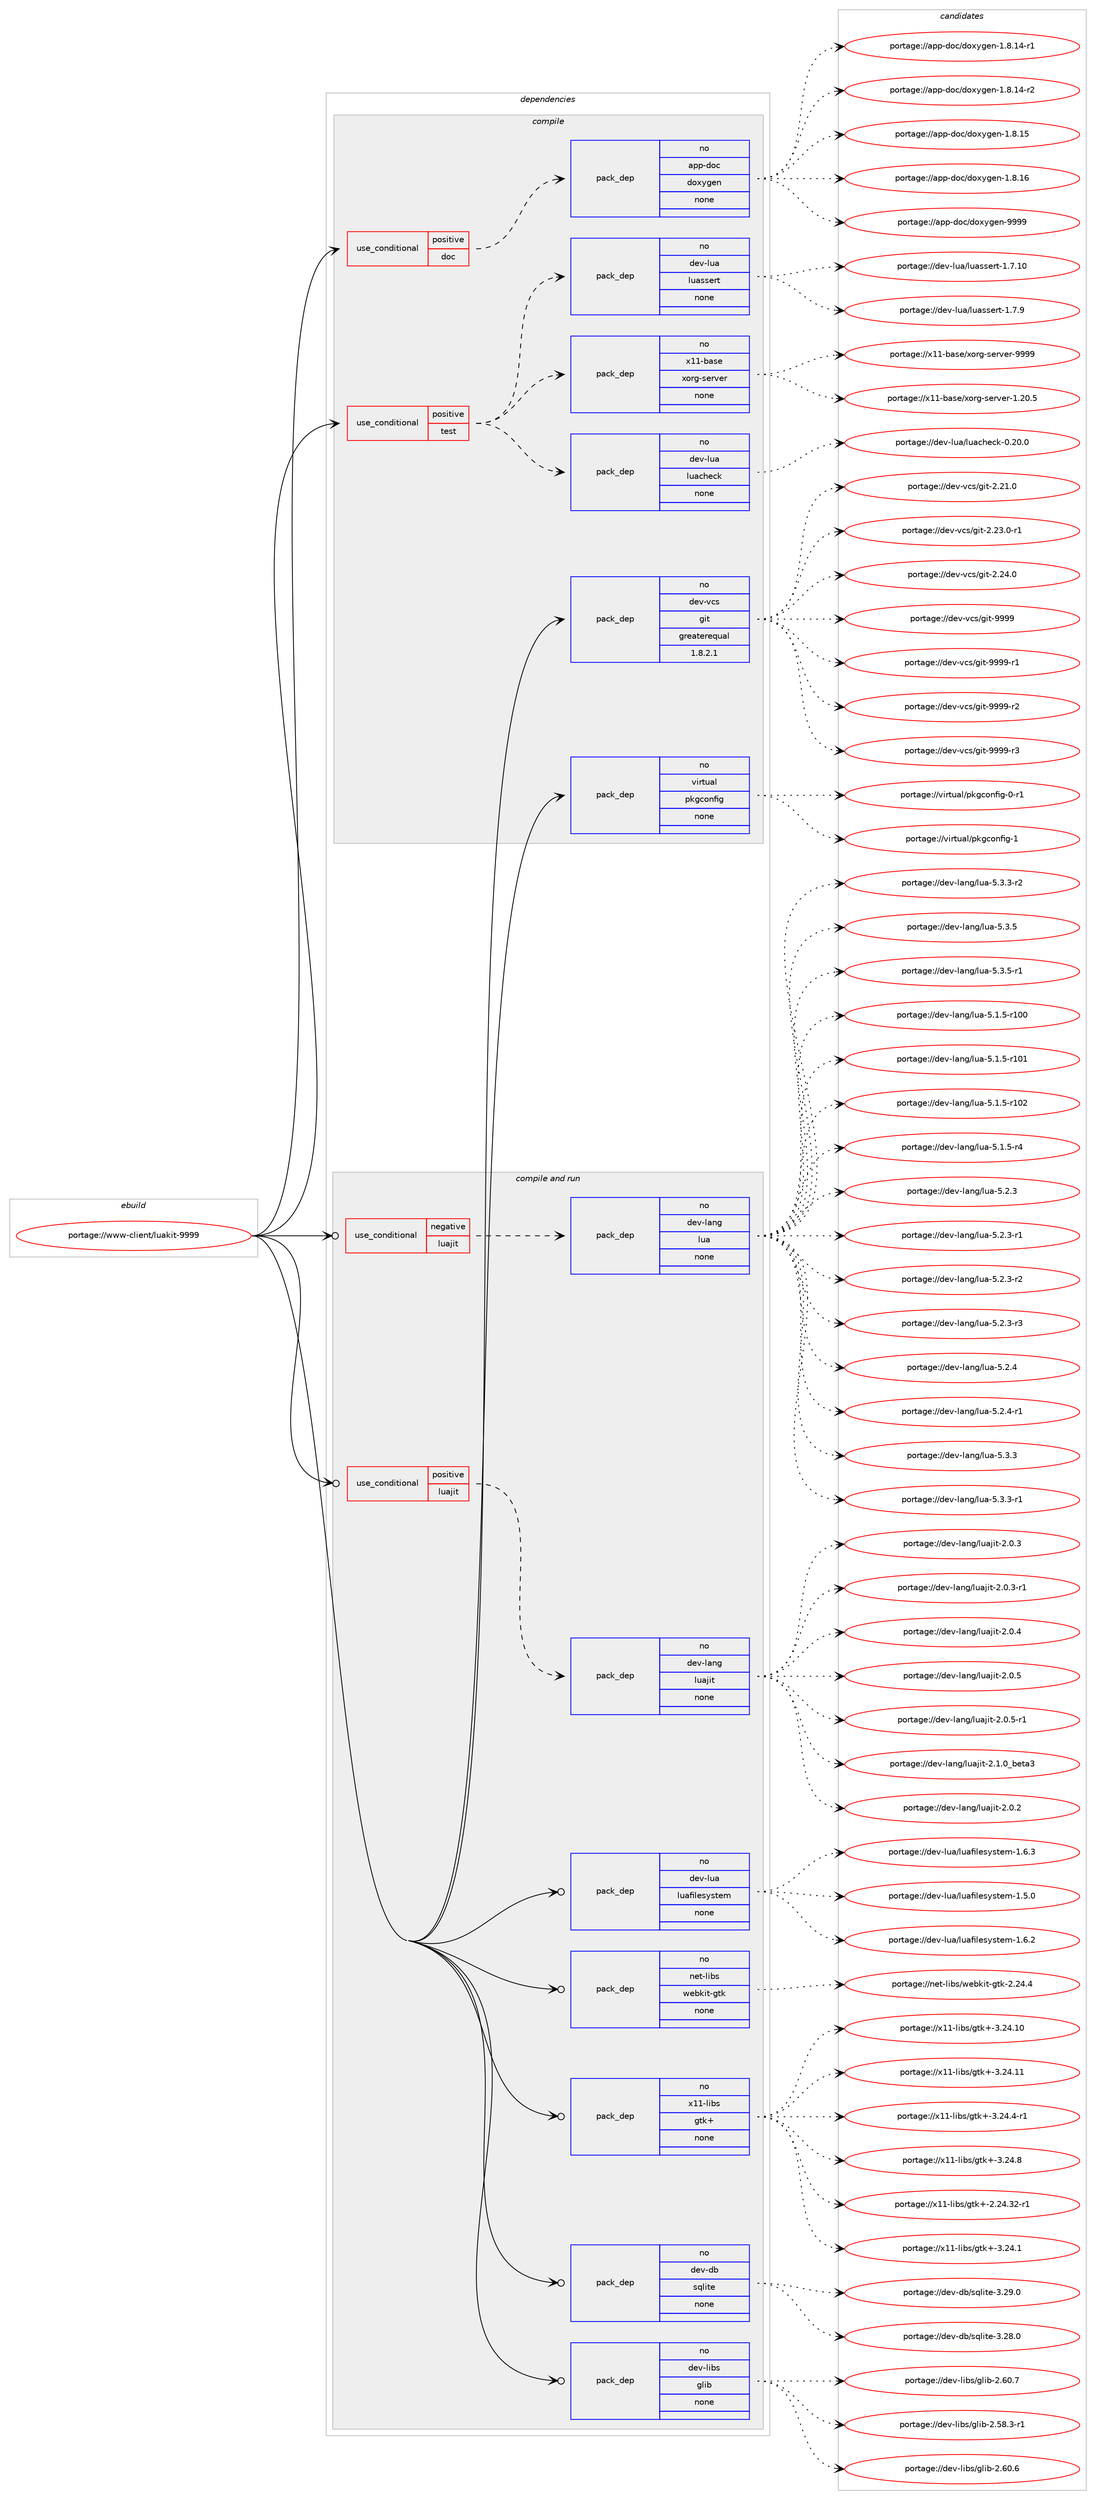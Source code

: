 digraph prolog {

# *************
# Graph options
# *************

newrank=true;
concentrate=true;
compound=true;
graph [rankdir=LR,fontname=Helvetica,fontsize=10,ranksep=1.5];#, ranksep=2.5, nodesep=0.2];
edge  [arrowhead=vee];
node  [fontname=Helvetica,fontsize=10];

# **********
# The ebuild
# **********

subgraph cluster_leftcol {
color=gray;
rank=same;
label=<<i>ebuild</i>>;
id [label="portage://www-client/luakit-9999", color=red, width=4, href="../www-client/luakit-9999.svg"];
}

# ****************
# The dependencies
# ****************

subgraph cluster_midcol {
color=gray;
label=<<i>dependencies</i>>;
subgraph cluster_compile {
fillcolor="#eeeeee";
style=filled;
label=<<i>compile</i>>;
subgraph cond106234 {
dependency441591 [label=<<TABLE BORDER="0" CELLBORDER="1" CELLSPACING="0" CELLPADDING="4"><TR><TD ROWSPAN="3" CELLPADDING="10">use_conditional</TD></TR><TR><TD>positive</TD></TR><TR><TD>doc</TD></TR></TABLE>>, shape=none, color=red];
subgraph pack327515 {
dependency441592 [label=<<TABLE BORDER="0" CELLBORDER="1" CELLSPACING="0" CELLPADDING="4" WIDTH="220"><TR><TD ROWSPAN="6" CELLPADDING="30">pack_dep</TD></TR><TR><TD WIDTH="110">no</TD></TR><TR><TD>app-doc</TD></TR><TR><TD>doxygen</TD></TR><TR><TD>none</TD></TR><TR><TD></TD></TR></TABLE>>, shape=none, color=blue];
}
dependency441591:e -> dependency441592:w [weight=20,style="dashed",arrowhead="vee"];
}
id:e -> dependency441591:w [weight=20,style="solid",arrowhead="vee"];
subgraph cond106235 {
dependency441593 [label=<<TABLE BORDER="0" CELLBORDER="1" CELLSPACING="0" CELLPADDING="4"><TR><TD ROWSPAN="3" CELLPADDING="10">use_conditional</TD></TR><TR><TD>positive</TD></TR><TR><TD>test</TD></TR></TABLE>>, shape=none, color=red];
subgraph pack327516 {
dependency441594 [label=<<TABLE BORDER="0" CELLBORDER="1" CELLSPACING="0" CELLPADDING="4" WIDTH="220"><TR><TD ROWSPAN="6" CELLPADDING="30">pack_dep</TD></TR><TR><TD WIDTH="110">no</TD></TR><TR><TD>dev-lua</TD></TR><TR><TD>luassert</TD></TR><TR><TD>none</TD></TR><TR><TD></TD></TR></TABLE>>, shape=none, color=blue];
}
dependency441593:e -> dependency441594:w [weight=20,style="dashed",arrowhead="vee"];
subgraph pack327517 {
dependency441595 [label=<<TABLE BORDER="0" CELLBORDER="1" CELLSPACING="0" CELLPADDING="4" WIDTH="220"><TR><TD ROWSPAN="6" CELLPADDING="30">pack_dep</TD></TR><TR><TD WIDTH="110">no</TD></TR><TR><TD>dev-lua</TD></TR><TR><TD>luacheck</TD></TR><TR><TD>none</TD></TR><TR><TD></TD></TR></TABLE>>, shape=none, color=blue];
}
dependency441593:e -> dependency441595:w [weight=20,style="dashed",arrowhead="vee"];
subgraph pack327518 {
dependency441596 [label=<<TABLE BORDER="0" CELLBORDER="1" CELLSPACING="0" CELLPADDING="4" WIDTH="220"><TR><TD ROWSPAN="6" CELLPADDING="30">pack_dep</TD></TR><TR><TD WIDTH="110">no</TD></TR><TR><TD>x11-base</TD></TR><TR><TD>xorg-server</TD></TR><TR><TD>none</TD></TR><TR><TD></TD></TR></TABLE>>, shape=none, color=blue];
}
dependency441593:e -> dependency441596:w [weight=20,style="dashed",arrowhead="vee"];
}
id:e -> dependency441593:w [weight=20,style="solid",arrowhead="vee"];
subgraph pack327519 {
dependency441597 [label=<<TABLE BORDER="0" CELLBORDER="1" CELLSPACING="0" CELLPADDING="4" WIDTH="220"><TR><TD ROWSPAN="6" CELLPADDING="30">pack_dep</TD></TR><TR><TD WIDTH="110">no</TD></TR><TR><TD>dev-vcs</TD></TR><TR><TD>git</TD></TR><TR><TD>greaterequal</TD></TR><TR><TD>1.8.2.1</TD></TR></TABLE>>, shape=none, color=blue];
}
id:e -> dependency441597:w [weight=20,style="solid",arrowhead="vee"];
subgraph pack327520 {
dependency441598 [label=<<TABLE BORDER="0" CELLBORDER="1" CELLSPACING="0" CELLPADDING="4" WIDTH="220"><TR><TD ROWSPAN="6" CELLPADDING="30">pack_dep</TD></TR><TR><TD WIDTH="110">no</TD></TR><TR><TD>virtual</TD></TR><TR><TD>pkgconfig</TD></TR><TR><TD>none</TD></TR><TR><TD></TD></TR></TABLE>>, shape=none, color=blue];
}
id:e -> dependency441598:w [weight=20,style="solid",arrowhead="vee"];
}
subgraph cluster_compileandrun {
fillcolor="#eeeeee";
style=filled;
label=<<i>compile and run</i>>;
subgraph cond106236 {
dependency441599 [label=<<TABLE BORDER="0" CELLBORDER="1" CELLSPACING="0" CELLPADDING="4"><TR><TD ROWSPAN="3" CELLPADDING="10">use_conditional</TD></TR><TR><TD>negative</TD></TR><TR><TD>luajit</TD></TR></TABLE>>, shape=none, color=red];
subgraph pack327521 {
dependency441600 [label=<<TABLE BORDER="0" CELLBORDER="1" CELLSPACING="0" CELLPADDING="4" WIDTH="220"><TR><TD ROWSPAN="6" CELLPADDING="30">pack_dep</TD></TR><TR><TD WIDTH="110">no</TD></TR><TR><TD>dev-lang</TD></TR><TR><TD>lua</TD></TR><TR><TD>none</TD></TR><TR><TD></TD></TR></TABLE>>, shape=none, color=blue];
}
dependency441599:e -> dependency441600:w [weight=20,style="dashed",arrowhead="vee"];
}
id:e -> dependency441599:w [weight=20,style="solid",arrowhead="odotvee"];
subgraph cond106237 {
dependency441601 [label=<<TABLE BORDER="0" CELLBORDER="1" CELLSPACING="0" CELLPADDING="4"><TR><TD ROWSPAN="3" CELLPADDING="10">use_conditional</TD></TR><TR><TD>positive</TD></TR><TR><TD>luajit</TD></TR></TABLE>>, shape=none, color=red];
subgraph pack327522 {
dependency441602 [label=<<TABLE BORDER="0" CELLBORDER="1" CELLSPACING="0" CELLPADDING="4" WIDTH="220"><TR><TD ROWSPAN="6" CELLPADDING="30">pack_dep</TD></TR><TR><TD WIDTH="110">no</TD></TR><TR><TD>dev-lang</TD></TR><TR><TD>luajit</TD></TR><TR><TD>none</TD></TR><TR><TD></TD></TR></TABLE>>, shape=none, color=blue];
}
dependency441601:e -> dependency441602:w [weight=20,style="dashed",arrowhead="vee"];
}
id:e -> dependency441601:w [weight=20,style="solid",arrowhead="odotvee"];
subgraph pack327523 {
dependency441603 [label=<<TABLE BORDER="0" CELLBORDER="1" CELLSPACING="0" CELLPADDING="4" WIDTH="220"><TR><TD ROWSPAN="6" CELLPADDING="30">pack_dep</TD></TR><TR><TD WIDTH="110">no</TD></TR><TR><TD>dev-db</TD></TR><TR><TD>sqlite</TD></TR><TR><TD>none</TD></TR><TR><TD></TD></TR></TABLE>>, shape=none, color=blue];
}
id:e -> dependency441603:w [weight=20,style="solid",arrowhead="odotvee"];
subgraph pack327524 {
dependency441604 [label=<<TABLE BORDER="0" CELLBORDER="1" CELLSPACING="0" CELLPADDING="4" WIDTH="220"><TR><TD ROWSPAN="6" CELLPADDING="30">pack_dep</TD></TR><TR><TD WIDTH="110">no</TD></TR><TR><TD>dev-libs</TD></TR><TR><TD>glib</TD></TR><TR><TD>none</TD></TR><TR><TD></TD></TR></TABLE>>, shape=none, color=blue];
}
id:e -> dependency441604:w [weight=20,style="solid",arrowhead="odotvee"];
subgraph pack327525 {
dependency441605 [label=<<TABLE BORDER="0" CELLBORDER="1" CELLSPACING="0" CELLPADDING="4" WIDTH="220"><TR><TD ROWSPAN="6" CELLPADDING="30">pack_dep</TD></TR><TR><TD WIDTH="110">no</TD></TR><TR><TD>dev-lua</TD></TR><TR><TD>luafilesystem</TD></TR><TR><TD>none</TD></TR><TR><TD></TD></TR></TABLE>>, shape=none, color=blue];
}
id:e -> dependency441605:w [weight=20,style="solid",arrowhead="odotvee"];
subgraph pack327526 {
dependency441606 [label=<<TABLE BORDER="0" CELLBORDER="1" CELLSPACING="0" CELLPADDING="4" WIDTH="220"><TR><TD ROWSPAN="6" CELLPADDING="30">pack_dep</TD></TR><TR><TD WIDTH="110">no</TD></TR><TR><TD>net-libs</TD></TR><TR><TD>webkit-gtk</TD></TR><TR><TD>none</TD></TR><TR><TD></TD></TR></TABLE>>, shape=none, color=blue];
}
id:e -> dependency441606:w [weight=20,style="solid",arrowhead="odotvee"];
subgraph pack327527 {
dependency441607 [label=<<TABLE BORDER="0" CELLBORDER="1" CELLSPACING="0" CELLPADDING="4" WIDTH="220"><TR><TD ROWSPAN="6" CELLPADDING="30">pack_dep</TD></TR><TR><TD WIDTH="110">no</TD></TR><TR><TD>x11-libs</TD></TR><TR><TD>gtk+</TD></TR><TR><TD>none</TD></TR><TR><TD></TD></TR></TABLE>>, shape=none, color=blue];
}
id:e -> dependency441607:w [weight=20,style="solid",arrowhead="odotvee"];
}
subgraph cluster_run {
fillcolor="#eeeeee";
style=filled;
label=<<i>run</i>>;
}
}

# **************
# The candidates
# **************

subgraph cluster_choices {
rank=same;
color=gray;
label=<<i>candidates</i>>;

subgraph choice327515 {
color=black;
nodesep=1;
choiceportage97112112451001119947100111120121103101110454946564649524511449 [label="portage://app-doc/doxygen-1.8.14-r1", color=red, width=4,href="../app-doc/doxygen-1.8.14-r1.svg"];
choiceportage97112112451001119947100111120121103101110454946564649524511450 [label="portage://app-doc/doxygen-1.8.14-r2", color=red, width=4,href="../app-doc/doxygen-1.8.14-r2.svg"];
choiceportage9711211245100111994710011112012110310111045494656464953 [label="portage://app-doc/doxygen-1.8.15", color=red, width=4,href="../app-doc/doxygen-1.8.15.svg"];
choiceportage9711211245100111994710011112012110310111045494656464954 [label="portage://app-doc/doxygen-1.8.16", color=red, width=4,href="../app-doc/doxygen-1.8.16.svg"];
choiceportage971121124510011199471001111201211031011104557575757 [label="portage://app-doc/doxygen-9999", color=red, width=4,href="../app-doc/doxygen-9999.svg"];
dependency441592:e -> choiceportage97112112451001119947100111120121103101110454946564649524511449:w [style=dotted,weight="100"];
dependency441592:e -> choiceportage97112112451001119947100111120121103101110454946564649524511450:w [style=dotted,weight="100"];
dependency441592:e -> choiceportage9711211245100111994710011112012110310111045494656464953:w [style=dotted,weight="100"];
dependency441592:e -> choiceportage9711211245100111994710011112012110310111045494656464954:w [style=dotted,weight="100"];
dependency441592:e -> choiceportage971121124510011199471001111201211031011104557575757:w [style=dotted,weight="100"];
}
subgraph choice327516 {
color=black;
nodesep=1;
choiceportage1001011184510811797471081179711511510111411645494655464948 [label="portage://dev-lua/luassert-1.7.10", color=red, width=4,href="../dev-lua/luassert-1.7.10.svg"];
choiceportage10010111845108117974710811797115115101114116454946554657 [label="portage://dev-lua/luassert-1.7.9", color=red, width=4,href="../dev-lua/luassert-1.7.9.svg"];
dependency441594:e -> choiceportage1001011184510811797471081179711511510111411645494655464948:w [style=dotted,weight="100"];
dependency441594:e -> choiceportage10010111845108117974710811797115115101114116454946554657:w [style=dotted,weight="100"];
}
subgraph choice327517 {
color=black;
nodesep=1;
choiceportage10010111845108117974710811797991041019910745484650484648 [label="portage://dev-lua/luacheck-0.20.0", color=red, width=4,href="../dev-lua/luacheck-0.20.0.svg"];
dependency441595:e -> choiceportage10010111845108117974710811797991041019910745484650484648:w [style=dotted,weight="100"];
}
subgraph choice327518 {
color=black;
nodesep=1;
choiceportage1204949459897115101471201111141034511510111411810111445494650484653 [label="portage://x11-base/xorg-server-1.20.5", color=red, width=4,href="../x11-base/xorg-server-1.20.5.svg"];
choiceportage120494945989711510147120111114103451151011141181011144557575757 [label="portage://x11-base/xorg-server-9999", color=red, width=4,href="../x11-base/xorg-server-9999.svg"];
dependency441596:e -> choiceportage1204949459897115101471201111141034511510111411810111445494650484653:w [style=dotted,weight="100"];
dependency441596:e -> choiceportage120494945989711510147120111114103451151011141181011144557575757:w [style=dotted,weight="100"];
}
subgraph choice327519 {
color=black;
nodesep=1;
choiceportage10010111845118991154710310511645504650494648 [label="portage://dev-vcs/git-2.21.0", color=red, width=4,href="../dev-vcs/git-2.21.0.svg"];
choiceportage100101118451189911547103105116455046505146484511449 [label="portage://dev-vcs/git-2.23.0-r1", color=red, width=4,href="../dev-vcs/git-2.23.0-r1.svg"];
choiceportage10010111845118991154710310511645504650524648 [label="portage://dev-vcs/git-2.24.0", color=red, width=4,href="../dev-vcs/git-2.24.0.svg"];
choiceportage1001011184511899115471031051164557575757 [label="portage://dev-vcs/git-9999", color=red, width=4,href="../dev-vcs/git-9999.svg"];
choiceportage10010111845118991154710310511645575757574511449 [label="portage://dev-vcs/git-9999-r1", color=red, width=4,href="../dev-vcs/git-9999-r1.svg"];
choiceportage10010111845118991154710310511645575757574511450 [label="portage://dev-vcs/git-9999-r2", color=red, width=4,href="../dev-vcs/git-9999-r2.svg"];
choiceportage10010111845118991154710310511645575757574511451 [label="portage://dev-vcs/git-9999-r3", color=red, width=4,href="../dev-vcs/git-9999-r3.svg"];
dependency441597:e -> choiceportage10010111845118991154710310511645504650494648:w [style=dotted,weight="100"];
dependency441597:e -> choiceportage100101118451189911547103105116455046505146484511449:w [style=dotted,weight="100"];
dependency441597:e -> choiceportage10010111845118991154710310511645504650524648:w [style=dotted,weight="100"];
dependency441597:e -> choiceportage1001011184511899115471031051164557575757:w [style=dotted,weight="100"];
dependency441597:e -> choiceportage10010111845118991154710310511645575757574511449:w [style=dotted,weight="100"];
dependency441597:e -> choiceportage10010111845118991154710310511645575757574511450:w [style=dotted,weight="100"];
dependency441597:e -> choiceportage10010111845118991154710310511645575757574511451:w [style=dotted,weight="100"];
}
subgraph choice327520 {
color=black;
nodesep=1;
choiceportage11810511411611797108471121071039911111010210510345484511449 [label="portage://virtual/pkgconfig-0-r1", color=red, width=4,href="../virtual/pkgconfig-0-r1.svg"];
choiceportage1181051141161179710847112107103991111101021051034549 [label="portage://virtual/pkgconfig-1", color=red, width=4,href="../virtual/pkgconfig-1.svg"];
dependency441598:e -> choiceportage11810511411611797108471121071039911111010210510345484511449:w [style=dotted,weight="100"];
dependency441598:e -> choiceportage1181051141161179710847112107103991111101021051034549:w [style=dotted,weight="100"];
}
subgraph choice327521 {
color=black;
nodesep=1;
choiceportage1001011184510897110103471081179745534649465345114494848 [label="portage://dev-lang/lua-5.1.5-r100", color=red, width=4,href="../dev-lang/lua-5.1.5-r100.svg"];
choiceportage1001011184510897110103471081179745534649465345114494849 [label="portage://dev-lang/lua-5.1.5-r101", color=red, width=4,href="../dev-lang/lua-5.1.5-r101.svg"];
choiceportage1001011184510897110103471081179745534649465345114494850 [label="portage://dev-lang/lua-5.1.5-r102", color=red, width=4,href="../dev-lang/lua-5.1.5-r102.svg"];
choiceportage100101118451089711010347108117974553464946534511452 [label="portage://dev-lang/lua-5.1.5-r4", color=red, width=4,href="../dev-lang/lua-5.1.5-r4.svg"];
choiceportage10010111845108971101034710811797455346504651 [label="portage://dev-lang/lua-5.2.3", color=red, width=4,href="../dev-lang/lua-5.2.3.svg"];
choiceportage100101118451089711010347108117974553465046514511449 [label="portage://dev-lang/lua-5.2.3-r1", color=red, width=4,href="../dev-lang/lua-5.2.3-r1.svg"];
choiceportage100101118451089711010347108117974553465046514511450 [label="portage://dev-lang/lua-5.2.3-r2", color=red, width=4,href="../dev-lang/lua-5.2.3-r2.svg"];
choiceportage100101118451089711010347108117974553465046514511451 [label="portage://dev-lang/lua-5.2.3-r3", color=red, width=4,href="../dev-lang/lua-5.2.3-r3.svg"];
choiceportage10010111845108971101034710811797455346504652 [label="portage://dev-lang/lua-5.2.4", color=red, width=4,href="../dev-lang/lua-5.2.4.svg"];
choiceportage100101118451089711010347108117974553465046524511449 [label="portage://dev-lang/lua-5.2.4-r1", color=red, width=4,href="../dev-lang/lua-5.2.4-r1.svg"];
choiceportage10010111845108971101034710811797455346514651 [label="portage://dev-lang/lua-5.3.3", color=red, width=4,href="../dev-lang/lua-5.3.3.svg"];
choiceportage100101118451089711010347108117974553465146514511449 [label="portage://dev-lang/lua-5.3.3-r1", color=red, width=4,href="../dev-lang/lua-5.3.3-r1.svg"];
choiceportage100101118451089711010347108117974553465146514511450 [label="portage://dev-lang/lua-5.3.3-r2", color=red, width=4,href="../dev-lang/lua-5.3.3-r2.svg"];
choiceportage10010111845108971101034710811797455346514653 [label="portage://dev-lang/lua-5.3.5", color=red, width=4,href="../dev-lang/lua-5.3.5.svg"];
choiceportage100101118451089711010347108117974553465146534511449 [label="portage://dev-lang/lua-5.3.5-r1", color=red, width=4,href="../dev-lang/lua-5.3.5-r1.svg"];
dependency441600:e -> choiceportage1001011184510897110103471081179745534649465345114494848:w [style=dotted,weight="100"];
dependency441600:e -> choiceportage1001011184510897110103471081179745534649465345114494849:w [style=dotted,weight="100"];
dependency441600:e -> choiceportage1001011184510897110103471081179745534649465345114494850:w [style=dotted,weight="100"];
dependency441600:e -> choiceportage100101118451089711010347108117974553464946534511452:w [style=dotted,weight="100"];
dependency441600:e -> choiceportage10010111845108971101034710811797455346504651:w [style=dotted,weight="100"];
dependency441600:e -> choiceportage100101118451089711010347108117974553465046514511449:w [style=dotted,weight="100"];
dependency441600:e -> choiceportage100101118451089711010347108117974553465046514511450:w [style=dotted,weight="100"];
dependency441600:e -> choiceportage100101118451089711010347108117974553465046514511451:w [style=dotted,weight="100"];
dependency441600:e -> choiceportage10010111845108971101034710811797455346504652:w [style=dotted,weight="100"];
dependency441600:e -> choiceportage100101118451089711010347108117974553465046524511449:w [style=dotted,weight="100"];
dependency441600:e -> choiceportage10010111845108971101034710811797455346514651:w [style=dotted,weight="100"];
dependency441600:e -> choiceportage100101118451089711010347108117974553465146514511449:w [style=dotted,weight="100"];
dependency441600:e -> choiceportage100101118451089711010347108117974553465146514511450:w [style=dotted,weight="100"];
dependency441600:e -> choiceportage10010111845108971101034710811797455346514653:w [style=dotted,weight="100"];
dependency441600:e -> choiceportage100101118451089711010347108117974553465146534511449:w [style=dotted,weight="100"];
}
subgraph choice327522 {
color=black;
nodesep=1;
choiceportage10010111845108971101034710811797106105116455046484650 [label="portage://dev-lang/luajit-2.0.2", color=red, width=4,href="../dev-lang/luajit-2.0.2.svg"];
choiceportage10010111845108971101034710811797106105116455046484651 [label="portage://dev-lang/luajit-2.0.3", color=red, width=4,href="../dev-lang/luajit-2.0.3.svg"];
choiceportage100101118451089711010347108117971061051164550464846514511449 [label="portage://dev-lang/luajit-2.0.3-r1", color=red, width=4,href="../dev-lang/luajit-2.0.3-r1.svg"];
choiceportage10010111845108971101034710811797106105116455046484652 [label="portage://dev-lang/luajit-2.0.4", color=red, width=4,href="../dev-lang/luajit-2.0.4.svg"];
choiceportage10010111845108971101034710811797106105116455046484653 [label="portage://dev-lang/luajit-2.0.5", color=red, width=4,href="../dev-lang/luajit-2.0.5.svg"];
choiceportage100101118451089711010347108117971061051164550464846534511449 [label="portage://dev-lang/luajit-2.0.5-r1", color=red, width=4,href="../dev-lang/luajit-2.0.5-r1.svg"];
choiceportage1001011184510897110103471081179710610511645504649464895981011169751 [label="portage://dev-lang/luajit-2.1.0_beta3", color=red, width=4,href="../dev-lang/luajit-2.1.0_beta3.svg"];
dependency441602:e -> choiceportage10010111845108971101034710811797106105116455046484650:w [style=dotted,weight="100"];
dependency441602:e -> choiceportage10010111845108971101034710811797106105116455046484651:w [style=dotted,weight="100"];
dependency441602:e -> choiceportage100101118451089711010347108117971061051164550464846514511449:w [style=dotted,weight="100"];
dependency441602:e -> choiceportage10010111845108971101034710811797106105116455046484652:w [style=dotted,weight="100"];
dependency441602:e -> choiceportage10010111845108971101034710811797106105116455046484653:w [style=dotted,weight="100"];
dependency441602:e -> choiceportage100101118451089711010347108117971061051164550464846534511449:w [style=dotted,weight="100"];
dependency441602:e -> choiceportage1001011184510897110103471081179710610511645504649464895981011169751:w [style=dotted,weight="100"];
}
subgraph choice327523 {
color=black;
nodesep=1;
choiceportage10010111845100984711511310810511610145514650564648 [label="portage://dev-db/sqlite-3.28.0", color=red, width=4,href="../dev-db/sqlite-3.28.0.svg"];
choiceportage10010111845100984711511310810511610145514650574648 [label="portage://dev-db/sqlite-3.29.0", color=red, width=4,href="../dev-db/sqlite-3.29.0.svg"];
dependency441603:e -> choiceportage10010111845100984711511310810511610145514650564648:w [style=dotted,weight="100"];
dependency441603:e -> choiceportage10010111845100984711511310810511610145514650574648:w [style=dotted,weight="100"];
}
subgraph choice327524 {
color=black;
nodesep=1;
choiceportage10010111845108105981154710310810598455046535646514511449 [label="portage://dev-libs/glib-2.58.3-r1", color=red, width=4,href="../dev-libs/glib-2.58.3-r1.svg"];
choiceportage1001011184510810598115471031081059845504654484654 [label="portage://dev-libs/glib-2.60.6", color=red, width=4,href="../dev-libs/glib-2.60.6.svg"];
choiceportage1001011184510810598115471031081059845504654484655 [label="portage://dev-libs/glib-2.60.7", color=red, width=4,href="../dev-libs/glib-2.60.7.svg"];
dependency441604:e -> choiceportage10010111845108105981154710310810598455046535646514511449:w [style=dotted,weight="100"];
dependency441604:e -> choiceportage1001011184510810598115471031081059845504654484654:w [style=dotted,weight="100"];
dependency441604:e -> choiceportage1001011184510810598115471031081059845504654484655:w [style=dotted,weight="100"];
}
subgraph choice327525 {
color=black;
nodesep=1;
choiceportage10010111845108117974710811797102105108101115121115116101109454946534648 [label="portage://dev-lua/luafilesystem-1.5.0", color=red, width=4,href="../dev-lua/luafilesystem-1.5.0.svg"];
choiceportage10010111845108117974710811797102105108101115121115116101109454946544650 [label="portage://dev-lua/luafilesystem-1.6.2", color=red, width=4,href="../dev-lua/luafilesystem-1.6.2.svg"];
choiceportage10010111845108117974710811797102105108101115121115116101109454946544651 [label="portage://dev-lua/luafilesystem-1.6.3", color=red, width=4,href="../dev-lua/luafilesystem-1.6.3.svg"];
dependency441605:e -> choiceportage10010111845108117974710811797102105108101115121115116101109454946534648:w [style=dotted,weight="100"];
dependency441605:e -> choiceportage10010111845108117974710811797102105108101115121115116101109454946544650:w [style=dotted,weight="100"];
dependency441605:e -> choiceportage10010111845108117974710811797102105108101115121115116101109454946544651:w [style=dotted,weight="100"];
}
subgraph choice327526 {
color=black;
nodesep=1;
choiceportage110101116451081059811547119101981071051164510311610745504650524652 [label="portage://net-libs/webkit-gtk-2.24.4", color=red, width=4,href="../net-libs/webkit-gtk-2.24.4.svg"];
dependency441606:e -> choiceportage110101116451081059811547119101981071051164510311610745504650524652:w [style=dotted,weight="100"];
}
subgraph choice327527 {
color=black;
nodesep=1;
choiceportage12049494510810598115471031161074345504650524651504511449 [label="portage://x11-libs/gtk+-2.24.32-r1", color=red, width=4,href="../x11-libs/gtk+-2.24.32-r1.svg"];
choiceportage12049494510810598115471031161074345514650524649 [label="portage://x11-libs/gtk+-3.24.1", color=red, width=4,href="../x11-libs/gtk+-3.24.1.svg"];
choiceportage1204949451081059811547103116107434551465052464948 [label="portage://x11-libs/gtk+-3.24.10", color=red, width=4,href="../x11-libs/gtk+-3.24.10.svg"];
choiceportage1204949451081059811547103116107434551465052464949 [label="portage://x11-libs/gtk+-3.24.11", color=red, width=4,href="../x11-libs/gtk+-3.24.11.svg"];
choiceportage120494945108105981154710311610743455146505246524511449 [label="portage://x11-libs/gtk+-3.24.4-r1", color=red, width=4,href="../x11-libs/gtk+-3.24.4-r1.svg"];
choiceportage12049494510810598115471031161074345514650524656 [label="portage://x11-libs/gtk+-3.24.8", color=red, width=4,href="../x11-libs/gtk+-3.24.8.svg"];
dependency441607:e -> choiceportage12049494510810598115471031161074345504650524651504511449:w [style=dotted,weight="100"];
dependency441607:e -> choiceportage12049494510810598115471031161074345514650524649:w [style=dotted,weight="100"];
dependency441607:e -> choiceportage1204949451081059811547103116107434551465052464948:w [style=dotted,weight="100"];
dependency441607:e -> choiceportage1204949451081059811547103116107434551465052464949:w [style=dotted,weight="100"];
dependency441607:e -> choiceportage120494945108105981154710311610743455146505246524511449:w [style=dotted,weight="100"];
dependency441607:e -> choiceportage12049494510810598115471031161074345514650524656:w [style=dotted,weight="100"];
}
}

}
